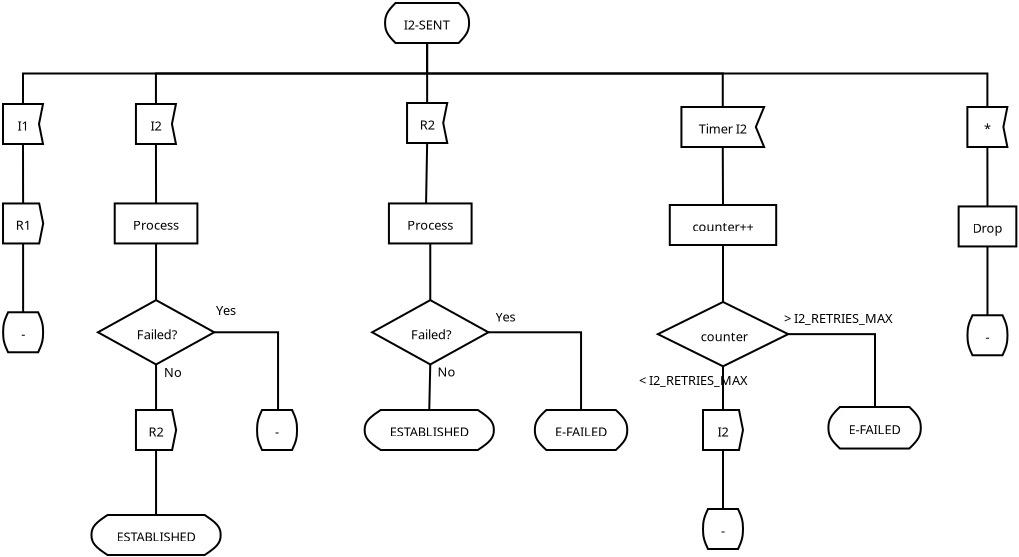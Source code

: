 <?xml version="1.0" encoding="UTF-8"?>
<dia:diagram xmlns:dia="http://www.lysator.liu.se/~alla/dia/"><dia:layer name="Background" visible="true"><dia:object type="SDL - State" version="0" id="O0"><dia:attribute name="obj_pos"><dia:point val="23.151,0.9"/></dia:attribute><dia:attribute name="obj_bb"><dia:rectangle val="23.101,0.85;27.399,2.95"/></dia:attribute><dia:attribute name="elem_corner"><dia:point val="23.151,0.9"/></dia:attribute><dia:attribute name="elem_width"><dia:real val="4.199"/></dia:attribute><dia:attribute name="elem_height"><dia:real val="2"/></dia:attribute><dia:attribute name="show_background"><dia:boolean val="true"/></dia:attribute><dia:attribute name="flip_horizontal"><dia:boolean val="false"/></dia:attribute><dia:attribute name="flip_vertical"><dia:boolean val="false"/></dia:attribute><dia:attribute name="padding"><dia:real val="0.354"/></dia:attribute><dia:attribute name="text"><dia:composite type="text"><dia:attribute name="string"><dia:string>#I2-SENT#</dia:string></dia:attribute><dia:attribute name="font"><dia:font family="sans" style="0" name="Courier"/></dia:attribute><dia:attribute name="height"><dia:real val="0.8"/></dia:attribute><dia:attribute name="pos"><dia:point val="25.25,2.15"/></dia:attribute><dia:attribute name="color"><dia:color val="#000000"/></dia:attribute><dia:attribute name="alignment"><dia:enum val="1"/></dia:attribute></dia:composite></dia:attribute></dia:object><dia:object type="SDL - Receive" version="0" id="O1"><dia:attribute name="obj_pos"><dia:point val="4.047,5.95"/></dia:attribute><dia:attribute name="obj_bb"><dia:rectangle val="3.997,5.9;6.108,8"/></dia:attribute><dia:attribute name="elem_corner"><dia:point val="4.047,5.95"/></dia:attribute><dia:attribute name="elem_width"><dia:real val="2"/></dia:attribute><dia:attribute name="elem_height"><dia:real val="2"/></dia:attribute><dia:attribute name="show_background"><dia:boolean val="true"/></dia:attribute><dia:attribute name="flip_horizontal"><dia:boolean val="false"/></dia:attribute><dia:attribute name="flip_vertical"><dia:boolean val="false"/></dia:attribute><dia:attribute name="padding"><dia:real val="0.354"/></dia:attribute><dia:attribute name="text"><dia:composite type="text"><dia:attribute name="string"><dia:string>#I1#</dia:string></dia:attribute><dia:attribute name="font"><dia:font family="sans" style="0" name="Courier"/></dia:attribute><dia:attribute name="height"><dia:real val="0.8"/></dia:attribute><dia:attribute name="pos"><dia:point val="5.047,7.2"/></dia:attribute><dia:attribute name="color"><dia:color val="#000000"/></dia:attribute><dia:attribute name="alignment"><dia:enum val="1"/></dia:attribute></dia:composite></dia:attribute></dia:object><dia:object type="SDL - Receive" version="0" id="O2"><dia:attribute name="obj_pos"><dia:point val="10.694,5.95"/></dia:attribute><dia:attribute name="obj_bb"><dia:rectangle val="10.645,5.9;12.755,8"/></dia:attribute><dia:attribute name="elem_corner"><dia:point val="10.694,5.95"/></dia:attribute><dia:attribute name="elem_width"><dia:real val="2"/></dia:attribute><dia:attribute name="elem_height"><dia:real val="2"/></dia:attribute><dia:attribute name="show_background"><dia:boolean val="true"/></dia:attribute><dia:attribute name="flip_horizontal"><dia:boolean val="false"/></dia:attribute><dia:attribute name="flip_vertical"><dia:boolean val="false"/></dia:attribute><dia:attribute name="padding"><dia:real val="0.354"/></dia:attribute><dia:attribute name="text"><dia:composite type="text"><dia:attribute name="string"><dia:string>#I2#</dia:string></dia:attribute><dia:attribute name="font"><dia:font family="sans" style="0" name="Courier"/></dia:attribute><dia:attribute name="height"><dia:real val="0.8"/></dia:attribute><dia:attribute name="pos"><dia:point val="11.694,7.2"/></dia:attribute><dia:attribute name="color"><dia:color val="#000000"/></dia:attribute><dia:attribute name="alignment"><dia:enum val="1"/></dia:attribute></dia:composite></dia:attribute></dia:object><dia:object type="SDL - Receive" version="0" id="O3"><dia:attribute name="obj_pos"><dia:point val="24.25,5.9"/></dia:attribute><dia:attribute name="obj_bb"><dia:rectangle val="24.2,5.85;26.32,7.95"/></dia:attribute><dia:attribute name="elem_corner"><dia:point val="24.25,5.9"/></dia:attribute><dia:attribute name="elem_width"><dia:real val="2.009"/></dia:attribute><dia:attribute name="elem_height"><dia:real val="2"/></dia:attribute><dia:attribute name="show_background"><dia:boolean val="true"/></dia:attribute><dia:attribute name="flip_horizontal"><dia:boolean val="false"/></dia:attribute><dia:attribute name="flip_vertical"><dia:boolean val="false"/></dia:attribute><dia:attribute name="padding"><dia:real val="0.354"/></dia:attribute><dia:attribute name="text"><dia:composite type="text"><dia:attribute name="string"><dia:string>#R2#</dia:string></dia:attribute><dia:attribute name="font"><dia:font family="sans" style="0" name="Courier"/></dia:attribute><dia:attribute name="height"><dia:real val="0.8"/></dia:attribute><dia:attribute name="pos"><dia:point val="25.254,7.15"/></dia:attribute><dia:attribute name="color"><dia:color val="#000000"/></dia:attribute><dia:attribute name="alignment"><dia:enum val="1"/></dia:attribute></dia:composite></dia:attribute></dia:object><dia:object type="SDL - Receive" version="0" id="O4"><dia:attribute name="obj_pos"><dia:point val="52.266,6.1"/></dia:attribute><dia:attribute name="obj_bb"><dia:rectangle val="52.215,6.05;54.327,8.15"/></dia:attribute><dia:attribute name="elem_corner"><dia:point val="52.266,6.1"/></dia:attribute><dia:attribute name="elem_width"><dia:real val="2"/></dia:attribute><dia:attribute name="elem_height"><dia:real val="2"/></dia:attribute><dia:attribute name="show_background"><dia:boolean val="true"/></dia:attribute><dia:attribute name="flip_horizontal"><dia:boolean val="false"/></dia:attribute><dia:attribute name="flip_vertical"><dia:boolean val="false"/></dia:attribute><dia:attribute name="padding"><dia:real val="0.354"/></dia:attribute><dia:attribute name="text"><dia:composite type="text"><dia:attribute name="string"><dia:string>#*#</dia:string></dia:attribute><dia:attribute name="font"><dia:font family="sans" style="0" name="Courier"/></dia:attribute><dia:attribute name="height"><dia:real val="0.8"/></dia:attribute><dia:attribute name="pos"><dia:point val="53.266,7.35"/></dia:attribute><dia:attribute name="color"><dia:color val="#000000"/></dia:attribute><dia:attribute name="alignment"><dia:enum val="1"/></dia:attribute></dia:composite></dia:attribute></dia:object><dia:object type="SDL - Receive" version="0" id="O5"><dia:attribute name="obj_pos"><dia:point val="37.968,6.1"/></dia:attribute><dia:attribute name="obj_bb"><dia:rectangle val="37.918,6.05;42.177,8.15"/></dia:attribute><dia:attribute name="elem_corner"><dia:point val="37.968,6.1"/></dia:attribute><dia:attribute name="elem_width"><dia:real val="4.134"/></dia:attribute><dia:attribute name="elem_height"><dia:real val="2"/></dia:attribute><dia:attribute name="show_background"><dia:boolean val="true"/></dia:attribute><dia:attribute name="flip_horizontal"><dia:boolean val="false"/></dia:attribute><dia:attribute name="flip_vertical"><dia:boolean val="false"/></dia:attribute><dia:attribute name="padding"><dia:real val="0.354"/></dia:attribute><dia:attribute name="text"><dia:composite type="text"><dia:attribute name="string"><dia:string>#Timer I2#</dia:string></dia:attribute><dia:attribute name="font"><dia:font family="sans" style="0" name="Courier"/></dia:attribute><dia:attribute name="height"><dia:real val="0.8"/></dia:attribute><dia:attribute name="pos"><dia:point val="40.035,7.35"/></dia:attribute><dia:attribute name="color"><dia:color val="#000000"/></dia:attribute><dia:attribute name="alignment"><dia:enum val="1"/></dia:attribute></dia:composite></dia:attribute></dia:object><dia:object type="SDL - Send" version="0" id="O6"><dia:attribute name="obj_pos"><dia:point val="4.048,10.922"/></dia:attribute><dia:attribute name="obj_bb"><dia:rectangle val="3.998,10.873;6.108,12.973"/></dia:attribute><dia:attribute name="elem_corner"><dia:point val="4.048,10.922"/></dia:attribute><dia:attribute name="elem_width"><dia:real val="2.009"/></dia:attribute><dia:attribute name="elem_height"><dia:real val="2"/></dia:attribute><dia:attribute name="show_background"><dia:boolean val="true"/></dia:attribute><dia:attribute name="flip_horizontal"><dia:boolean val="false"/></dia:attribute><dia:attribute name="flip_vertical"><dia:boolean val="false"/></dia:attribute><dia:attribute name="padding"><dia:real val="0.354"/></dia:attribute><dia:attribute name="text"><dia:composite type="text"><dia:attribute name="string"><dia:string>#R1#</dia:string></dia:attribute><dia:attribute name="font"><dia:font family="sans" style="0" name="Courier"/></dia:attribute><dia:attribute name="height"><dia:real val="0.8"/></dia:attribute><dia:attribute name="pos"><dia:point val="5.052,12.172"/></dia:attribute><dia:attribute name="color"><dia:color val="#000000"/></dia:attribute><dia:attribute name="alignment"><dia:enum val="1"/></dia:attribute></dia:composite></dia:attribute></dia:object><dia:object type="SDL - State" version="0" id="O7"><dia:attribute name="obj_pos"><dia:point val="4.053,16.364"/></dia:attribute><dia:attribute name="obj_bb"><dia:rectangle val="4.003,16.314;6.103,18.414"/></dia:attribute><dia:attribute name="elem_corner"><dia:point val="4.053,16.364"/></dia:attribute><dia:attribute name="elem_width"><dia:real val="2"/></dia:attribute><dia:attribute name="elem_height"><dia:real val="2"/></dia:attribute><dia:attribute name="show_background"><dia:boolean val="true"/></dia:attribute><dia:attribute name="flip_horizontal"><dia:boolean val="false"/></dia:attribute><dia:attribute name="flip_vertical"><dia:boolean val="false"/></dia:attribute><dia:attribute name="padding"><dia:real val="0.354"/></dia:attribute><dia:attribute name="text"><dia:composite type="text"><dia:attribute name="string"><dia:string>#-#</dia:string></dia:attribute><dia:attribute name="font"><dia:font family="sans" style="0" name="Courier"/></dia:attribute><dia:attribute name="height"><dia:real val="0.8"/></dia:attribute><dia:attribute name="pos"><dia:point val="5.053,17.614"/></dia:attribute><dia:attribute name="color"><dia:color val="#000000"/></dia:attribute><dia:attribute name="alignment"><dia:enum val="1"/></dia:attribute></dia:composite></dia:attribute></dia:object><dia:object type="SDL - Task" version="0" id="O8"><dia:attribute name="obj_pos"><dia:point val="9.633,10.922"/></dia:attribute><dia:attribute name="obj_bb"><dia:rectangle val="9.583,10.873;13.817,12.973"/></dia:attribute><dia:attribute name="elem_corner"><dia:point val="9.633,10.922"/></dia:attribute><dia:attribute name="elem_width"><dia:real val="4.134"/></dia:attribute><dia:attribute name="elem_height"><dia:real val="2"/></dia:attribute><dia:attribute name="show_background"><dia:boolean val="true"/></dia:attribute><dia:attribute name="flip_horizontal"><dia:boolean val="false"/></dia:attribute><dia:attribute name="flip_vertical"><dia:boolean val="false"/></dia:attribute><dia:attribute name="padding"><dia:real val="0.354"/></dia:attribute><dia:attribute name="text"><dia:composite type="text"><dia:attribute name="string"><dia:string>#Process#</dia:string></dia:attribute><dia:attribute name="font"><dia:font family="sans" style="0" name="Courier"/></dia:attribute><dia:attribute name="height"><dia:real val="0.8"/></dia:attribute><dia:attribute name="pos"><dia:point val="11.7,12.172"/></dia:attribute><dia:attribute name="color"><dia:color val="#000000"/></dia:attribute><dia:attribute name="alignment"><dia:enum val="1"/></dia:attribute></dia:composite></dia:attribute></dia:object><dia:object type="SDL - Task" version="0" id="O9"><dia:attribute name="obj_pos"><dia:point val="23.343,10.922"/></dia:attribute><dia:attribute name="obj_bb"><dia:rectangle val="23.293,10.873;27.527,12.973"/></dia:attribute><dia:attribute name="elem_corner"><dia:point val="23.343,10.922"/></dia:attribute><dia:attribute name="elem_width"><dia:real val="4.134"/></dia:attribute><dia:attribute name="elem_height"><dia:real val="2"/></dia:attribute><dia:attribute name="show_background"><dia:boolean val="true"/></dia:attribute><dia:attribute name="flip_horizontal"><dia:boolean val="false"/></dia:attribute><dia:attribute name="flip_vertical"><dia:boolean val="false"/></dia:attribute><dia:attribute name="padding"><dia:real val="0.354"/></dia:attribute><dia:attribute name="text"><dia:composite type="text"><dia:attribute name="string"><dia:string>#Process#</dia:string></dia:attribute><dia:attribute name="font"><dia:font family="sans" style="0" name="Courier"/></dia:attribute><dia:attribute name="height"><dia:real val="0.8"/></dia:attribute><dia:attribute name="pos"><dia:point val="25.41,12.172"/></dia:attribute><dia:attribute name="color"><dia:color val="#000000"/></dia:attribute><dia:attribute name="alignment"><dia:enum val="1"/></dia:attribute></dia:composite></dia:attribute></dia:object><dia:object type="SDL - Decision" version="0" id="O10"><dia:attribute name="obj_pos"><dia:point val="8.793,15.757"/></dia:attribute><dia:attribute name="obj_bb"><dia:rectangle val="8.69,15.7;14.71,19.028"/></dia:attribute><dia:attribute name="elem_corner"><dia:point val="8.793,15.757"/></dia:attribute><dia:attribute name="elem_width"><dia:real val="5.814"/></dia:attribute><dia:attribute name="elem_height"><dia:real val="3.214"/></dia:attribute><dia:attribute name="show_background"><dia:boolean val="true"/></dia:attribute><dia:attribute name="flip_horizontal"><dia:boolean val="false"/></dia:attribute><dia:attribute name="flip_vertical"><dia:boolean val="false"/></dia:attribute><dia:attribute name="padding"><dia:real val="0.354"/></dia:attribute><dia:attribute name="text"><dia:composite type="text"><dia:attribute name="string"><dia:string>#Failed?#</dia:string></dia:attribute><dia:attribute name="font"><dia:font family="sans" style="0" name="Courier"/></dia:attribute><dia:attribute name="height"><dia:real val="0.8"/></dia:attribute><dia:attribute name="pos"><dia:point val="11.758,17.646"/></dia:attribute><dia:attribute name="color"><dia:color val="#000000"/></dia:attribute><dia:attribute name="alignment"><dia:enum val="1"/></dia:attribute></dia:composite></dia:attribute></dia:object><dia:object type="SDL - Decision" version="0" id="O11"><dia:attribute name="obj_pos"><dia:point val="22.503,15.757"/></dia:attribute><dia:attribute name="obj_bb"><dia:rectangle val="22.399,15.7;28.42,19.028"/></dia:attribute><dia:attribute name="elem_corner"><dia:point val="22.503,15.757"/></dia:attribute><dia:attribute name="elem_width"><dia:real val="5.814"/></dia:attribute><dia:attribute name="elem_height"><dia:real val="3.214"/></dia:attribute><dia:attribute name="show_background"><dia:boolean val="true"/></dia:attribute><dia:attribute name="flip_horizontal"><dia:boolean val="false"/></dia:attribute><dia:attribute name="flip_vertical"><dia:boolean val="false"/></dia:attribute><dia:attribute name="padding"><dia:real val="0.354"/></dia:attribute><dia:attribute name="text"><dia:composite type="text"><dia:attribute name="string"><dia:string>#Failed?#</dia:string></dia:attribute><dia:attribute name="font"><dia:font family="sans" style="0" name="Courier"/></dia:attribute><dia:attribute name="height"><dia:real val="0.8"/></dia:attribute><dia:attribute name="pos"><dia:point val="25.468,17.646"/></dia:attribute><dia:attribute name="color"><dia:color val="#000000"/></dia:attribute><dia:attribute name="alignment"><dia:enum val="1"/></dia:attribute></dia:composite></dia:attribute></dia:object><dia:object type="SDL - Send" version="0" id="O12"><dia:attribute name="obj_pos"><dia:point val="10.695,21.25"/></dia:attribute><dia:attribute name="obj_bb"><dia:rectangle val="10.645,21.2;12.755,23.3"/></dia:attribute><dia:attribute name="elem_corner"><dia:point val="10.695,21.25"/></dia:attribute><dia:attribute name="elem_width"><dia:real val="2.009"/></dia:attribute><dia:attribute name="elem_height"><dia:real val="2"/></dia:attribute><dia:attribute name="show_background"><dia:boolean val="true"/></dia:attribute><dia:attribute name="flip_horizontal"><dia:boolean val="false"/></dia:attribute><dia:attribute name="flip_vertical"><dia:boolean val="false"/></dia:attribute><dia:attribute name="padding"><dia:real val="0.354"/></dia:attribute><dia:attribute name="text"><dia:composite type="text"><dia:attribute name="string"><dia:string>#R2#</dia:string></dia:attribute><dia:attribute name="font"><dia:font family="sans" style="0" name="Courier"/></dia:attribute><dia:attribute name="height"><dia:real val="0.8"/></dia:attribute><dia:attribute name="pos"><dia:point val="11.7,22.5"/></dia:attribute><dia:attribute name="color"><dia:color val="#000000"/></dia:attribute><dia:attribute name="alignment"><dia:enum val="1"/></dia:attribute></dia:composite></dia:attribute></dia:object><dia:object type="SDL - State" version="0" id="O13"><dia:attribute name="obj_pos"><dia:point val="8.47,26.5"/></dia:attribute><dia:attribute name="obj_bb"><dia:rectangle val="8.42,26.45;14.98,28.55"/></dia:attribute><dia:attribute name="elem_corner"><dia:point val="8.47,26.5"/></dia:attribute><dia:attribute name="elem_width"><dia:real val="6.46"/></dia:attribute><dia:attribute name="elem_height"><dia:real val="2"/></dia:attribute><dia:attribute name="show_background"><dia:boolean val="true"/></dia:attribute><dia:attribute name="flip_horizontal"><dia:boolean val="false"/></dia:attribute><dia:attribute name="flip_vertical"><dia:boolean val="false"/></dia:attribute><dia:attribute name="padding"><dia:real val="0.354"/></dia:attribute><dia:attribute name="text"><dia:composite type="text"><dia:attribute name="string"><dia:string>#ESTABLISHED#</dia:string></dia:attribute><dia:attribute name="font"><dia:font family="sans" style="0" name="Courier"/></dia:attribute><dia:attribute name="height"><dia:real val="0.8"/></dia:attribute><dia:attribute name="pos"><dia:point val="11.7,27.75"/></dia:attribute><dia:attribute name="color"><dia:color val="#000000"/></dia:attribute><dia:attribute name="alignment"><dia:enum val="1"/></dia:attribute></dia:composite></dia:attribute></dia:object><dia:object type="SDL - State" version="0" id="O14"><dia:attribute name="obj_pos"><dia:point val="16.75,21.25"/></dia:attribute><dia:attribute name="obj_bb"><dia:rectangle val="16.7,21.2;18.8,23.3"/></dia:attribute><dia:attribute name="elem_corner"><dia:point val="16.75,21.25"/></dia:attribute><dia:attribute name="elem_width"><dia:real val="2"/></dia:attribute><dia:attribute name="elem_height"><dia:real val="2"/></dia:attribute><dia:attribute name="show_background"><dia:boolean val="true"/></dia:attribute><dia:attribute name="flip_horizontal"><dia:boolean val="false"/></dia:attribute><dia:attribute name="flip_vertical"><dia:boolean val="false"/></dia:attribute><dia:attribute name="padding"><dia:real val="0.354"/></dia:attribute><dia:attribute name="text"><dia:composite type="text"><dia:attribute name="string"><dia:string>#-#</dia:string></dia:attribute><dia:attribute name="font"><dia:font family="sans" style="0" name="Courier"/></dia:attribute><dia:attribute name="height"><dia:real val="0.8"/></dia:attribute><dia:attribute name="pos"><dia:point val="17.75,22.5"/></dia:attribute><dia:attribute name="color"><dia:color val="#000000"/></dia:attribute><dia:attribute name="alignment"><dia:enum val="1"/></dia:attribute></dia:composite></dia:attribute></dia:object><dia:object type="SDL - State" version="0" id="O15"><dia:attribute name="obj_pos"><dia:point val="22.13,21.25"/></dia:attribute><dia:attribute name="obj_bb"><dia:rectangle val="22.08,21.2;28.64,23.3"/></dia:attribute><dia:attribute name="elem_corner"><dia:point val="22.13,21.25"/></dia:attribute><dia:attribute name="elem_width"><dia:real val="6.46"/></dia:attribute><dia:attribute name="elem_height"><dia:real val="2"/></dia:attribute><dia:attribute name="show_background"><dia:boolean val="true"/></dia:attribute><dia:attribute name="flip_horizontal"><dia:boolean val="false"/></dia:attribute><dia:attribute name="flip_vertical"><dia:boolean val="false"/></dia:attribute><dia:attribute name="padding"><dia:real val="0.354"/></dia:attribute><dia:attribute name="text"><dia:composite type="text"><dia:attribute name="string"><dia:string>#ESTABLISHED#</dia:string></dia:attribute><dia:attribute name="font"><dia:font family="sans" style="0" name="Courier"/></dia:attribute><dia:attribute name="height"><dia:real val="0.8"/></dia:attribute><dia:attribute name="pos"><dia:point val="25.36,22.5"/></dia:attribute><dia:attribute name="color"><dia:color val="#000000"/></dia:attribute><dia:attribute name="alignment"><dia:enum val="1"/></dia:attribute></dia:composite></dia:attribute></dia:object><dia:object type="SDL - State" version="0" id="O16"><dia:attribute name="obj_pos"><dia:point val="30.684,21.25"/></dia:attribute><dia:attribute name="obj_bb"><dia:rectangle val="30.634,21.2;35.266,23.3"/></dia:attribute><dia:attribute name="elem_corner"><dia:point val="30.684,21.25"/></dia:attribute><dia:attribute name="elem_width"><dia:real val="4.531"/></dia:attribute><dia:attribute name="elem_height"><dia:real val="2"/></dia:attribute><dia:attribute name="show_background"><dia:boolean val="true"/></dia:attribute><dia:attribute name="flip_horizontal"><dia:boolean val="false"/></dia:attribute><dia:attribute name="flip_vertical"><dia:boolean val="false"/></dia:attribute><dia:attribute name="padding"><dia:real val="0.354"/></dia:attribute><dia:attribute name="text"><dia:composite type="text"><dia:attribute name="string"><dia:string>#E-FAILED#</dia:string></dia:attribute><dia:attribute name="font"><dia:font family="sans" style="0" name="Courier"/></dia:attribute><dia:attribute name="height"><dia:real val="0.8"/></dia:attribute><dia:attribute name="pos"><dia:point val="32.95,22.5"/></dia:attribute><dia:attribute name="color"><dia:color val="#000000"/></dia:attribute><dia:attribute name="alignment"><dia:enum val="1"/></dia:attribute></dia:composite></dia:attribute></dia:object><dia:object type="SDL - Task" version="0" id="O17"><dia:attribute name="obj_pos"><dia:point val="51.829,11.072"/></dia:attribute><dia:attribute name="obj_bb"><dia:rectangle val="51.779,11.023;54.763,13.123"/></dia:attribute><dia:attribute name="elem_corner"><dia:point val="51.829,11.072"/></dia:attribute><dia:attribute name="elem_width"><dia:real val="2.884"/></dia:attribute><dia:attribute name="elem_height"><dia:real val="2"/></dia:attribute><dia:attribute name="show_background"><dia:boolean val="true"/></dia:attribute><dia:attribute name="flip_horizontal"><dia:boolean val="false"/></dia:attribute><dia:attribute name="flip_vertical"><dia:boolean val="false"/></dia:attribute><dia:attribute name="padding"><dia:real val="0.354"/></dia:attribute><dia:attribute name="text"><dia:composite type="text"><dia:attribute name="string"><dia:string>#Drop#</dia:string></dia:attribute><dia:attribute name="font"><dia:font family="sans" style="0" name="Courier"/></dia:attribute><dia:attribute name="height"><dia:real val="0.8"/></dia:attribute><dia:attribute name="pos"><dia:point val="53.271,12.322"/></dia:attribute><dia:attribute name="color"><dia:color val="#000000"/></dia:attribute><dia:attribute name="alignment"><dia:enum val="1"/></dia:attribute></dia:composite></dia:attribute></dia:object><dia:object type="SDL - State" version="0" id="O18"><dia:attribute name="obj_pos"><dia:point val="52.271,16.514"/></dia:attribute><dia:attribute name="obj_bb"><dia:rectangle val="52.221,16.464;54.321,18.564"/></dia:attribute><dia:attribute name="elem_corner"><dia:point val="52.271,16.514"/></dia:attribute><dia:attribute name="elem_width"><dia:real val="2"/></dia:attribute><dia:attribute name="elem_height"><dia:real val="2"/></dia:attribute><dia:attribute name="show_background"><dia:boolean val="true"/></dia:attribute><dia:attribute name="flip_horizontal"><dia:boolean val="false"/></dia:attribute><dia:attribute name="flip_vertical"><dia:boolean val="false"/></dia:attribute><dia:attribute name="padding"><dia:real val="0.354"/></dia:attribute><dia:attribute name="text"><dia:composite type="text"><dia:attribute name="string"><dia:string>#-#</dia:string></dia:attribute><dia:attribute name="font"><dia:font family="sans" style="0" name="Courier"/></dia:attribute><dia:attribute name="height"><dia:real val="0.8"/></dia:attribute><dia:attribute name="pos"><dia:point val="53.271,17.764"/></dia:attribute><dia:attribute name="color"><dia:color val="#000000"/></dia:attribute><dia:attribute name="alignment"><dia:enum val="1"/></dia:attribute></dia:composite></dia:attribute></dia:object><dia:object type="Standard - ZigZagLine" version="0" id="O19"><dia:attribute name="obj_pos"><dia:point val="25.25,2.9"/></dia:attribute><dia:attribute name="obj_bb"><dia:rectangle val="4.997,2.85;25.3,6"/></dia:attribute><dia:attribute name="orth_points"><dia:point val="25.25,2.9"/><dia:point val="25.25,4.425"/><dia:point val="5.047,4.425"/><dia:point val="5.047,5.95"/></dia:attribute><dia:attribute name="orth_orient"><dia:enum val="1"/><dia:enum val="0"/><dia:enum val="1"/></dia:attribute><dia:connections><dia:connection handle="0" to="O0" connection="1"/><dia:connection handle="1" to="O1" connection="0"/></dia:connections></dia:object><dia:object type="Standard - ZigZagLine" version="0" id="O20"><dia:attribute name="obj_pos"><dia:point val="25.25,2.9"/></dia:attribute><dia:attribute name="obj_bb"><dia:rectangle val="11.645,2.85;25.3,6"/></dia:attribute><dia:attribute name="orth_points"><dia:point val="25.25,2.9"/><dia:point val="25.25,4.425"/><dia:point val="11.694,4.425"/><dia:point val="11.694,5.95"/></dia:attribute><dia:attribute name="orth_orient"><dia:enum val="1"/><dia:enum val="0"/><dia:enum val="1"/></dia:attribute><dia:connections><dia:connection handle="0" to="O0" connection="1"/><dia:connection handle="1" to="O2" connection="0"/></dia:connections></dia:object><dia:object type="Standard - ZigZagLine" version="0" id="O21"><dia:attribute name="obj_pos"><dia:point val="25.25,2.9"/></dia:attribute><dia:attribute name="obj_bb"><dia:rectangle val="25.2,2.85;25.304,5.95"/></dia:attribute><dia:attribute name="orth_points"><dia:point val="25.25,2.9"/><dia:point val="25.25,4.425"/><dia:point val="25.254,4.425"/><dia:point val="25.254,5.9"/></dia:attribute><dia:attribute name="orth_orient"><dia:enum val="1"/><dia:enum val="0"/><dia:enum val="1"/></dia:attribute><dia:connections><dia:connection handle="0" to="O0" connection="1"/><dia:connection handle="1" to="O3" connection="0"/></dia:connections></dia:object><dia:object type="Standard - ZigZagLine" version="0" id="O22"><dia:attribute name="obj_pos"><dia:point val="25.25,2.9"/></dia:attribute><dia:attribute name="obj_bb"><dia:rectangle val="25.2,2.85;53.316,6.15"/></dia:attribute><dia:attribute name="orth_points"><dia:point val="25.25,2.9"/><dia:point val="25.25,4.425"/><dia:point val="53.266,4.425"/><dia:point val="53.266,6.1"/></dia:attribute><dia:attribute name="orth_orient"><dia:enum val="1"/><dia:enum val="0"/><dia:enum val="1"/></dia:attribute><dia:connections><dia:connection handle="0" to="O0" connection="1"/><dia:connection handle="1" to="O4" connection="0"/></dia:connections></dia:object><dia:object type="Standard - ZigZagLine" version="0" id="O23"><dia:attribute name="obj_pos"><dia:point val="25.25,2.9"/></dia:attribute><dia:attribute name="obj_bb"><dia:rectangle val="25.2,2.85;40.085,6.15"/></dia:attribute><dia:attribute name="orth_points"><dia:point val="25.25,2.9"/><dia:point val="25.25,4.425"/><dia:point val="40.035,4.425"/><dia:point val="40.035,6.1"/></dia:attribute><dia:attribute name="orth_orient"><dia:enum val="1"/><dia:enum val="0"/><dia:enum val="1"/></dia:attribute><dia:connections><dia:connection handle="0" to="O0" connection="1"/><dia:connection handle="1" to="O5" connection="0"/></dia:connections></dia:object><dia:object type="Standard - Line" version="0" id="O24"><dia:attribute name="obj_pos"><dia:point val="5.047,7.95"/></dia:attribute><dia:attribute name="obj_bb"><dia:rectangle val="4.997,7.9;5.102,10.973"/></dia:attribute><dia:attribute name="conn_endpoints"><dia:point val="5.047,7.95"/><dia:point val="5.052,10.922"/></dia:attribute><dia:attribute name="numcp"><dia:int val="1"/></dia:attribute><dia:connections><dia:connection handle="0" to="O1" connection="1"/><dia:connection handle="1" to="O6" connection="0"/></dia:connections></dia:object><dia:object type="Standard - Line" version="0" id="O25"><dia:attribute name="obj_pos"><dia:point val="5.052,12.922"/></dia:attribute><dia:attribute name="obj_bb"><dia:rectangle val="5.002,12.873;5.103,16.414"/></dia:attribute><dia:attribute name="conn_endpoints"><dia:point val="5.052,12.922"/><dia:point val="5.053,16.364"/></dia:attribute><dia:attribute name="numcp"><dia:int val="1"/></dia:attribute><dia:connections><dia:connection handle="0" to="O6" connection="1"/><dia:connection handle="1" to="O7" connection="0"/></dia:connections></dia:object><dia:object type="Standard - Line" version="0" id="O26"><dia:attribute name="obj_pos"><dia:point val="11.694,7.95"/></dia:attribute><dia:attribute name="obj_bb"><dia:rectangle val="11.644,7.9;11.75,10.973"/></dia:attribute><dia:attribute name="conn_endpoints"><dia:point val="11.694,7.95"/><dia:point val="11.7,10.922"/></dia:attribute><dia:attribute name="numcp"><dia:int val="1"/></dia:attribute><dia:connections><dia:connection handle="0" to="O2" connection="1"/><dia:connection handle="1" to="O8" connection="0"/></dia:connections></dia:object><dia:object type="Standard - Line" version="0" id="O27"><dia:attribute name="obj_pos"><dia:point val="11.7,12.922"/></dia:attribute><dia:attribute name="obj_bb"><dia:rectangle val="11.65,12.873;11.75,15.807"/></dia:attribute><dia:attribute name="conn_endpoints"><dia:point val="11.7,12.922"/><dia:point val="11.7,15.757"/></dia:attribute><dia:attribute name="numcp"><dia:int val="1"/></dia:attribute><dia:connections><dia:connection handle="0" to="O8" connection="1"/><dia:connection handle="1" to="O10" connection="0"/></dia:connections></dia:object><dia:object type="Standard - Line" version="0" id="O28"><dia:attribute name="obj_pos"><dia:point val="11.7,18.971"/></dia:attribute><dia:attribute name="obj_bb"><dia:rectangle val="11.649,18.921;11.75,21.3"/></dia:attribute><dia:attribute name="conn_endpoints"><dia:point val="11.7,18.971"/><dia:point val="11.7,21.25"/></dia:attribute><dia:attribute name="numcp"><dia:int val="1"/></dia:attribute><dia:connections><dia:connection handle="0" to="O10" connection="1"/><dia:connection handle="1" to="O12" connection="0"/></dia:connections></dia:object><dia:object type="Standard - Line" version="0" id="O29"><dia:attribute name="obj_pos"><dia:point val="11.7,23.25"/></dia:attribute><dia:attribute name="obj_bb"><dia:rectangle val="11.649,23.2;11.75,26.55"/></dia:attribute><dia:attribute name="conn_endpoints"><dia:point val="11.7,23.25"/><dia:point val="11.7,26.5"/></dia:attribute><dia:attribute name="numcp"><dia:int val="1"/></dia:attribute><dia:connections><dia:connection handle="0" to="O12" connection="1"/><dia:connection handle="1" to="O13" connection="0"/></dia:connections></dia:object><dia:object type="Standard - ZigZagLine" version="0" id="O30"><dia:attribute name="obj_pos"><dia:point val="14.607,17.364"/></dia:attribute><dia:attribute name="obj_bb"><dia:rectangle val="14.557,17.314;17.85,21.3"/></dia:attribute><dia:attribute name="orth_points"><dia:point val="14.607,17.364"/><dia:point val="17.8,17.364"/><dia:point val="17.8,21.25"/><dia:point val="17.75,21.25"/></dia:attribute><dia:attribute name="orth_orient"><dia:enum val="0"/><dia:enum val="1"/><dia:enum val="0"/></dia:attribute><dia:connections><dia:connection handle="0" to="O10" connection="2"/><dia:connection handle="1" to="O14" connection="0"/></dia:connections></dia:object><dia:object type="Standard - Line" version="0" id="O31"><dia:attribute name="obj_pos"><dia:point val="25.254,7.9"/></dia:attribute><dia:attribute name="obj_bb"><dia:rectangle val="25.149,7.849;25.305,11.001"/></dia:attribute><dia:attribute name="conn_endpoints"><dia:point val="25.254,7.9"/><dia:point val="25.2,10.95"/></dia:attribute><dia:attribute name="numcp"><dia:int val="1"/></dia:attribute><dia:connections><dia:connection handle="0" to="O3" connection="1"/></dia:connections></dia:object><dia:object type="Standard - Line" version="0" id="O32"><dia:attribute name="obj_pos"><dia:point val="25.41,12.922"/></dia:attribute><dia:attribute name="obj_bb"><dia:rectangle val="25.36,12.873;25.46,15.807"/></dia:attribute><dia:attribute name="conn_endpoints"><dia:point val="25.41,12.922"/><dia:point val="25.41,15.757"/></dia:attribute><dia:attribute name="numcp"><dia:int val="1"/></dia:attribute><dia:connections><dia:connection handle="0" to="O9" connection="1"/><dia:connection handle="1" to="O11" connection="0"/></dia:connections></dia:object><dia:object type="Standard - Line" version="0" id="O33"><dia:attribute name="obj_pos"><dia:point val="25.41,18.971"/></dia:attribute><dia:attribute name="obj_bb"><dia:rectangle val="25.309,18.92;25.461,21.301"/></dia:attribute><dia:attribute name="conn_endpoints"><dia:point val="25.41,18.971"/><dia:point val="25.36,21.25"/></dia:attribute><dia:attribute name="numcp"><dia:int val="1"/></dia:attribute><dia:connections><dia:connection handle="0" to="O11" connection="1"/><dia:connection handle="1" to="O15" connection="0"/></dia:connections></dia:object><dia:object type="Standard - ZigZagLine" version="0" id="O34"><dia:attribute name="obj_pos"><dia:point val="28.317,17.364"/></dia:attribute><dia:attribute name="obj_bb"><dia:rectangle val="28.267,17.314;33,21.3"/></dia:attribute><dia:attribute name="orth_points"><dia:point val="28.317,17.364"/><dia:point val="32.95,17.364"/><dia:point val="32.95,21.25"/><dia:point val="32.95,21.25"/></dia:attribute><dia:attribute name="orth_orient"><dia:enum val="0"/><dia:enum val="1"/><dia:enum val="0"/></dia:attribute><dia:connections><dia:connection handle="0" to="O11" connection="2"/><dia:connection handle="1" to="O16" connection="0"/></dia:connections></dia:object><dia:object type="Standard - Line" version="0" id="O35"><dia:attribute name="obj_pos"><dia:point val="53.266,8.1"/></dia:attribute><dia:attribute name="obj_bb"><dia:rectangle val="53.215,8.05;53.321,11.123"/></dia:attribute><dia:attribute name="conn_endpoints"><dia:point val="53.266,8.1"/><dia:point val="53.271,11.072"/></dia:attribute><dia:attribute name="numcp"><dia:int val="1"/></dia:attribute><dia:connections><dia:connection handle="0" to="O4" connection="1"/><dia:connection handle="1" to="O17" connection="0"/></dia:connections></dia:object><dia:object type="Standard - Line" version="0" id="O36"><dia:attribute name="obj_pos"><dia:point val="53.271,13.072"/></dia:attribute><dia:attribute name="obj_bb"><dia:rectangle val="53.221,13.023;53.321,16.564"/></dia:attribute><dia:attribute name="conn_endpoints"><dia:point val="53.271,13.072"/><dia:point val="53.271,16.514"/></dia:attribute><dia:attribute name="numcp"><dia:int val="1"/></dia:attribute><dia:connections><dia:connection handle="0" to="O17" connection="1"/><dia:connection handle="1" to="O18" connection="0"/></dia:connections></dia:object><dia:object type="Standard - Text" version="0" id="O37"><dia:attribute name="obj_pos"><dia:point val="12.097,19.6"/></dia:attribute><dia:attribute name="obj_bb"><dia:rectangle val="12.097,18.929;12.969,19.992"/></dia:attribute><dia:attribute name="text"><dia:composite type="text"><dia:attribute name="string"><dia:string>#No#</dia:string></dia:attribute><dia:attribute name="font"><dia:font family="sans" style="0" name="Courier"/></dia:attribute><dia:attribute name="height"><dia:real val="0.8"/></dia:attribute><dia:attribute name="pos"><dia:point val="12.097,19.6"/></dia:attribute><dia:attribute name="color"><dia:color val="#000000"/></dia:attribute><dia:attribute name="alignment"><dia:enum val="0"/></dia:attribute></dia:composite></dia:attribute></dia:object><dia:object type="Standard - Text" version="0" id="O38"><dia:attribute name="obj_pos"><dia:point val="14.697,16.5"/></dia:attribute><dia:attribute name="obj_bb"><dia:rectangle val="14.676,15.829;15.697,16.892"/></dia:attribute><dia:attribute name="text"><dia:composite type="text"><dia:attribute name="string"><dia:string>#Yes#</dia:string></dia:attribute><dia:attribute name="font"><dia:font family="sans" style="0" name="Courier"/></dia:attribute><dia:attribute name="height"><dia:real val="0.8"/></dia:attribute><dia:attribute name="pos"><dia:point val="14.697,16.5"/></dia:attribute><dia:attribute name="color"><dia:color val="#000000"/></dia:attribute><dia:attribute name="alignment"><dia:enum val="0"/></dia:attribute></dia:composite></dia:attribute></dia:object><dia:object type="Standard - Text" version="0" id="O39"><dia:attribute name="obj_pos"><dia:point val="28.677,16.825"/></dia:attribute><dia:attribute name="obj_bb"><dia:rectangle val="28.677,16.154;29.698,17.218"/></dia:attribute><dia:attribute name="text"><dia:composite type="text"><dia:attribute name="string"><dia:string>#Yes#</dia:string></dia:attribute><dia:attribute name="font"><dia:font family="sans" style="0" name="Courier"/></dia:attribute><dia:attribute name="height"><dia:real val="0.8"/></dia:attribute><dia:attribute name="pos"><dia:point val="28.677,16.825"/></dia:attribute><dia:attribute name="color"><dia:color val="#000000"/></dia:attribute><dia:attribute name="alignment"><dia:enum val="0"/></dia:attribute></dia:composite></dia:attribute></dia:object><dia:object type="Standard - Text" version="0" id="O40"><dia:attribute name="obj_pos"><dia:point val="25.777,19.575"/></dia:attribute><dia:attribute name="obj_bb"><dia:rectangle val="25.756,18.904;26.627,19.968"/></dia:attribute><dia:attribute name="text"><dia:composite type="text"><dia:attribute name="string"><dia:string>#No#</dia:string></dia:attribute><dia:attribute name="font"><dia:font family="sans" style="0" name="Courier"/></dia:attribute><dia:attribute name="height"><dia:real val="0.8"/></dia:attribute><dia:attribute name="pos"><dia:point val="25.777,19.575"/></dia:attribute><dia:attribute name="color"><dia:color val="#000000"/></dia:attribute><dia:attribute name="alignment"><dia:enum val="0"/></dia:attribute></dia:composite></dia:attribute></dia:object><dia:object type="SDL - Task" version="0" id="O41"><dia:attribute name="obj_pos"><dia:point val="37.386,11"/></dia:attribute><dia:attribute name="obj_bb"><dia:rectangle val="37.337,10.95;42.758,13.05"/></dia:attribute><dia:attribute name="elem_corner"><dia:point val="37.386,11"/></dia:attribute><dia:attribute name="elem_width"><dia:real val="5.321"/></dia:attribute><dia:attribute name="elem_height"><dia:real val="2"/></dia:attribute><dia:attribute name="show_background"><dia:boolean val="true"/></dia:attribute><dia:attribute name="flip_horizontal"><dia:boolean val="false"/></dia:attribute><dia:attribute name="flip_vertical"><dia:boolean val="false"/></dia:attribute><dia:attribute name="padding"><dia:real val="0.354"/></dia:attribute><dia:attribute name="text"><dia:composite type="text"><dia:attribute name="string"><dia:string>#counter++#</dia:string></dia:attribute><dia:attribute name="font"><dia:font family="sans" style="0" name="Courier"/></dia:attribute><dia:attribute name="height"><dia:real val="0.8"/></dia:attribute><dia:attribute name="pos"><dia:point val="40.047,12.25"/></dia:attribute><dia:attribute name="color"><dia:color val="#000000"/></dia:attribute><dia:attribute name="alignment"><dia:enum val="1"/></dia:attribute></dia:composite></dia:attribute></dia:object><dia:object type="SDL - Decision" version="0" id="O42"><dia:attribute name="obj_pos"><dia:point val="36.79,15.85"/></dia:attribute><dia:attribute name="obj_bb"><dia:rectangle val="36.677,15.794;43.417,19.12"/></dia:attribute><dia:attribute name="elem_corner"><dia:point val="36.79,15.85"/></dia:attribute><dia:attribute name="elem_width"><dia:real val="6.514"/></dia:attribute><dia:attribute name="elem_height"><dia:real val="3.214"/></dia:attribute><dia:attribute name="show_background"><dia:boolean val="true"/></dia:attribute><dia:attribute name="flip_horizontal"><dia:boolean val="false"/></dia:attribute><dia:attribute name="flip_vertical"><dia:boolean val="false"/></dia:attribute><dia:attribute name="padding"><dia:real val="0.354"/></dia:attribute><dia:attribute name="text"><dia:composite type="text"><dia:attribute name="string"><dia:string>#counter#</dia:string></dia:attribute><dia:attribute name="font"><dia:font family="sans" style="0" name="Courier"/></dia:attribute><dia:attribute name="height"><dia:real val="0.8"/></dia:attribute><dia:attribute name="pos"><dia:point val="40.112,17.739"/></dia:attribute><dia:attribute name="color"><dia:color val="#000000"/></dia:attribute><dia:attribute name="alignment"><dia:enum val="1"/></dia:attribute></dia:composite></dia:attribute></dia:object><dia:object type="Standard - Line" version="0" id="O43"><dia:attribute name="obj_pos"><dia:point val="40.035,8.1"/></dia:attribute><dia:attribute name="obj_bb"><dia:rectangle val="39.985,8.05;40.097,11.05"/></dia:attribute><dia:attribute name="conn_endpoints"><dia:point val="40.035,8.1"/><dia:point val="40.047,11"/></dia:attribute><dia:attribute name="numcp"><dia:int val="1"/></dia:attribute><dia:connections><dia:connection handle="0" to="O5" connection="1"/><dia:connection handle="1" to="O41" connection="0"/></dia:connections></dia:object><dia:object type="Standard - Line" version="0" id="O44"><dia:attribute name="obj_pos"><dia:point val="40.047,13"/></dia:attribute><dia:attribute name="obj_bb"><dia:rectangle val="39.997,12.95;40.097,15.9"/></dia:attribute><dia:attribute name="conn_endpoints"><dia:point val="40.047,13"/><dia:point val="40.047,15.85"/></dia:attribute><dia:attribute name="numcp"><dia:int val="1"/></dia:attribute><dia:connections><dia:connection handle="0" to="O41" connection="1"/><dia:connection handle="1" to="O42" connection="0"/></dia:connections></dia:object><dia:object type="SDL - Send" version="0" id="O45"><dia:attribute name="obj_pos"><dia:point val="39.047,21.25"/></dia:attribute><dia:attribute name="obj_bb"><dia:rectangle val="38.997,21.2;41.098,23.3"/></dia:attribute><dia:attribute name="elem_corner"><dia:point val="39.047,21.25"/></dia:attribute><dia:attribute name="elem_width"><dia:real val="2"/></dia:attribute><dia:attribute name="elem_height"><dia:real val="2"/></dia:attribute><dia:attribute name="show_background"><dia:boolean val="true"/></dia:attribute><dia:attribute name="flip_horizontal"><dia:boolean val="false"/></dia:attribute><dia:attribute name="flip_vertical"><dia:boolean val="false"/></dia:attribute><dia:attribute name="padding"><dia:real val="0.354"/></dia:attribute><dia:attribute name="text"><dia:composite type="text"><dia:attribute name="string"><dia:string>#I2#</dia:string></dia:attribute><dia:attribute name="font"><dia:font family="sans" style="0" name="Courier"/></dia:attribute><dia:attribute name="height"><dia:real val="0.8"/></dia:attribute><dia:attribute name="pos"><dia:point val="40.047,22.5"/></dia:attribute><dia:attribute name="color"><dia:color val="#000000"/></dia:attribute><dia:attribute name="alignment"><dia:enum val="1"/></dia:attribute></dia:composite></dia:attribute></dia:object><dia:object type="SDL - State" version="0" id="O46"><dia:attribute name="obj_pos"><dia:point val="39.047,26.2"/></dia:attribute><dia:attribute name="obj_bb"><dia:rectangle val="38.997,26.15;41.097,28.25"/></dia:attribute><dia:attribute name="elem_corner"><dia:point val="39.047,26.2"/></dia:attribute><dia:attribute name="elem_width"><dia:real val="2"/></dia:attribute><dia:attribute name="elem_height"><dia:real val="2"/></dia:attribute><dia:attribute name="show_background"><dia:boolean val="true"/></dia:attribute><dia:attribute name="flip_horizontal"><dia:boolean val="false"/></dia:attribute><dia:attribute name="flip_vertical"><dia:boolean val="false"/></dia:attribute><dia:attribute name="padding"><dia:real val="0.354"/></dia:attribute><dia:attribute name="text"><dia:composite type="text"><dia:attribute name="string"><dia:string>#-#</dia:string></dia:attribute><dia:attribute name="font"><dia:font family="sans" style="0" name="Courier"/></dia:attribute><dia:attribute name="height"><dia:real val="0.8"/></dia:attribute><dia:attribute name="pos"><dia:point val="40.047,27.45"/></dia:attribute><dia:attribute name="color"><dia:color val="#000000"/></dia:attribute><dia:attribute name="alignment"><dia:enum val="1"/></dia:attribute></dia:composite></dia:attribute></dia:object><dia:object type="Standard - Line" version="0" id="O47"><dia:attribute name="obj_pos"><dia:point val="40.047,19.064"/></dia:attribute><dia:attribute name="obj_bb"><dia:rectangle val="39.997,19.014;40.097,21.3"/></dia:attribute><dia:attribute name="conn_endpoints"><dia:point val="40.047,19.064"/><dia:point val="40.047,21.25"/></dia:attribute><dia:attribute name="numcp"><dia:int val="1"/></dia:attribute><dia:connections><dia:connection handle="0" to="O42" connection="1"/><dia:connection handle="1" to="O45" connection="0"/></dia:connections></dia:object><dia:object type="Standard - Line" version="0" id="O48"><dia:attribute name="obj_pos"><dia:point val="40.047,23.25"/></dia:attribute><dia:attribute name="obj_bb"><dia:rectangle val="39.997,23.2;40.097,26.25"/></dia:attribute><dia:attribute name="conn_endpoints"><dia:point val="40.047,23.25"/><dia:point val="40.047,26.2"/></dia:attribute><dia:attribute name="numcp"><dia:int val="1"/></dia:attribute><dia:connections><dia:connection handle="0" to="O45" connection="1"/><dia:connection handle="1" to="O46" connection="0"/></dia:connections></dia:object><dia:object type="Standard - ZigZagLine" version="0" id="O49"><dia:attribute name="obj_pos"><dia:point val="43.304,17.457"/></dia:attribute><dia:attribute name="obj_bb"><dia:rectangle val="43.254,17.407;47.697,21.15"/></dia:attribute><dia:attribute name="orth_points"><dia:point val="43.304,17.457"/><dia:point val="47.647,17.457"/><dia:point val="47.647,21.1"/><dia:point val="47.628,21.1"/></dia:attribute><dia:attribute name="orth_orient"><dia:enum val="0"/><dia:enum val="1"/><dia:enum val="0"/></dia:attribute><dia:connections><dia:connection handle="0" to="O42" connection="2"/><dia:connection handle="1" to="O50" connection="0"/></dia:connections></dia:object><dia:object type="SDL - State" version="0" id="O50"><dia:attribute name="obj_pos"><dia:point val="45.347,21.1"/></dia:attribute><dia:attribute name="obj_bb"><dia:rectangle val="45.297,21.05;49.959,23.225"/></dia:attribute><dia:attribute name="elem_corner"><dia:point val="45.347,21.1"/></dia:attribute><dia:attribute name="elem_width"><dia:real val="4.561"/></dia:attribute><dia:attribute name="elem_height"><dia:real val="2.075"/></dia:attribute><dia:attribute name="show_background"><dia:boolean val="true"/></dia:attribute><dia:attribute name="flip_horizontal"><dia:boolean val="false"/></dia:attribute><dia:attribute name="flip_vertical"><dia:boolean val="false"/></dia:attribute><dia:attribute name="padding"><dia:real val="0.354"/></dia:attribute><dia:attribute name="text"><dia:composite type="text"><dia:attribute name="string"><dia:string>#E-FAILED#</dia:string></dia:attribute><dia:attribute name="font"><dia:font family="sans" style="0" name="Courier"/></dia:attribute><dia:attribute name="height"><dia:real val="0.8"/></dia:attribute><dia:attribute name="pos"><dia:point val="47.628,22.387"/></dia:attribute><dia:attribute name="color"><dia:color val="#000000"/></dia:attribute><dia:attribute name="alignment"><dia:enum val="1"/></dia:attribute></dia:composite></dia:attribute></dia:object><dia:object type="Standard - Text" version="0" id="O51"><dia:attribute name="obj_pos"><dia:point val="43.097,16.9"/></dia:attribute><dia:attribute name="obj_bb"><dia:rectangle val="43.097,16.229;48.819,17.293"/></dia:attribute><dia:attribute name="text"><dia:composite type="text"><dia:attribute name="string"><dia:string>#&gt; I2_RETRIES_MAX#</dia:string></dia:attribute><dia:attribute name="font"><dia:font family="sans" style="0" name="Courier"/></dia:attribute><dia:attribute name="height"><dia:real val="0.8"/></dia:attribute><dia:attribute name="pos"><dia:point val="43.097,16.9"/></dia:attribute><dia:attribute name="color"><dia:color val="#000000"/></dia:attribute><dia:attribute name="alignment"><dia:enum val="0"/></dia:attribute></dia:composite></dia:attribute></dia:object><dia:object type="Standard - Text" version="0" id="O52"><dia:attribute name="obj_pos"><dia:point val="35.847,20"/></dia:attribute><dia:attribute name="obj_bb"><dia:rectangle val="35.847,19.329;41.569,20.392"/></dia:attribute><dia:attribute name="text"><dia:composite type="text"><dia:attribute name="string"><dia:string>#&lt; I2_RETRIES_MAX#</dia:string></dia:attribute><dia:attribute name="font"><dia:font family="sans" style="0" name="Courier"/></dia:attribute><dia:attribute name="height"><dia:real val="0.8"/></dia:attribute><dia:attribute name="pos"><dia:point val="35.847,20"/></dia:attribute><dia:attribute name="color"><dia:color val="#000000"/></dia:attribute><dia:attribute name="alignment"><dia:enum val="0"/></dia:attribute></dia:composite></dia:attribute></dia:object></dia:layer></dia:diagram>
